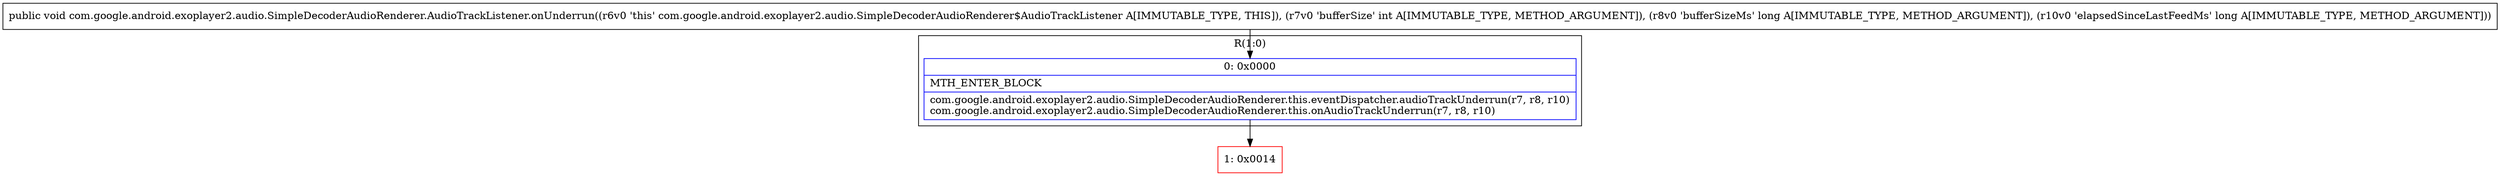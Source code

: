 digraph "CFG forcom.google.android.exoplayer2.audio.SimpleDecoderAudioRenderer.AudioTrackListener.onUnderrun(IJJ)V" {
subgraph cluster_Region_790710257 {
label = "R(1:0)";
node [shape=record,color=blue];
Node_0 [shape=record,label="{0\:\ 0x0000|MTH_ENTER_BLOCK\l|com.google.android.exoplayer2.audio.SimpleDecoderAudioRenderer.this.eventDispatcher.audioTrackUnderrun(r7, r8, r10)\lcom.google.android.exoplayer2.audio.SimpleDecoderAudioRenderer.this.onAudioTrackUnderrun(r7, r8, r10)\l}"];
}
Node_1 [shape=record,color=red,label="{1\:\ 0x0014}"];
MethodNode[shape=record,label="{public void com.google.android.exoplayer2.audio.SimpleDecoderAudioRenderer.AudioTrackListener.onUnderrun((r6v0 'this' com.google.android.exoplayer2.audio.SimpleDecoderAudioRenderer$AudioTrackListener A[IMMUTABLE_TYPE, THIS]), (r7v0 'bufferSize' int A[IMMUTABLE_TYPE, METHOD_ARGUMENT]), (r8v0 'bufferSizeMs' long A[IMMUTABLE_TYPE, METHOD_ARGUMENT]), (r10v0 'elapsedSinceLastFeedMs' long A[IMMUTABLE_TYPE, METHOD_ARGUMENT])) }"];
MethodNode -> Node_0;
Node_0 -> Node_1;
}

